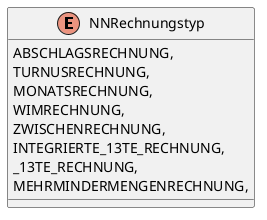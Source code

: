 @startuml
enum NNRechnungstyp {
    ABSCHLAGSRECHNUNG,
    TURNUSRECHNUNG,
    MONATSRECHNUNG,
    WIMRECHNUNG,
    ZWISCHENRECHNUNG,
    INTEGRIERTE_13TE_RECHNUNG,
    _13TE_RECHNUNG,
    MEHRMINDERMENGENRECHNUNG,
}
@enduml
